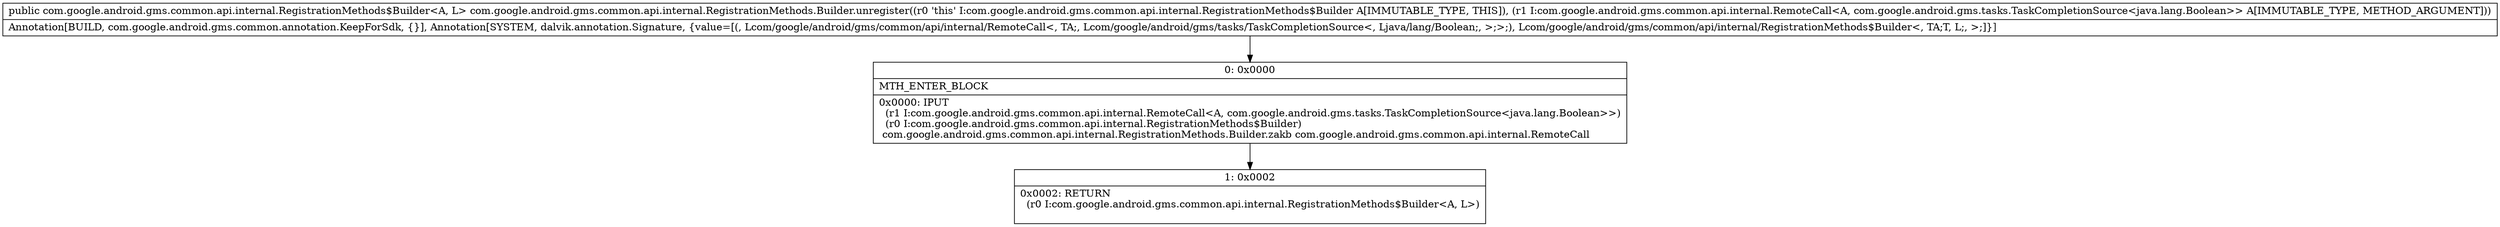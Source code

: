 digraph "CFG forcom.google.android.gms.common.api.internal.RegistrationMethods.Builder.unregister(Lcom\/google\/android\/gms\/common\/api\/internal\/RemoteCall;)Lcom\/google\/android\/gms\/common\/api\/internal\/RegistrationMethods$Builder;" {
Node_0 [shape=record,label="{0\:\ 0x0000|MTH_ENTER_BLOCK\l|0x0000: IPUT  \l  (r1 I:com.google.android.gms.common.api.internal.RemoteCall\<A, com.google.android.gms.tasks.TaskCompletionSource\<java.lang.Boolean\>\>)\l  (r0 I:com.google.android.gms.common.api.internal.RegistrationMethods$Builder)\l com.google.android.gms.common.api.internal.RegistrationMethods.Builder.zakb com.google.android.gms.common.api.internal.RemoteCall \l}"];
Node_1 [shape=record,label="{1\:\ 0x0002|0x0002: RETURN  \l  (r0 I:com.google.android.gms.common.api.internal.RegistrationMethods$Builder\<A, L\>)\l \l}"];
MethodNode[shape=record,label="{public com.google.android.gms.common.api.internal.RegistrationMethods$Builder\<A, L\> com.google.android.gms.common.api.internal.RegistrationMethods.Builder.unregister((r0 'this' I:com.google.android.gms.common.api.internal.RegistrationMethods$Builder A[IMMUTABLE_TYPE, THIS]), (r1 I:com.google.android.gms.common.api.internal.RemoteCall\<A, com.google.android.gms.tasks.TaskCompletionSource\<java.lang.Boolean\>\> A[IMMUTABLE_TYPE, METHOD_ARGUMENT]))  | Annotation[BUILD, com.google.android.gms.common.annotation.KeepForSdk, \{\}], Annotation[SYSTEM, dalvik.annotation.Signature, \{value=[(, Lcom\/google\/android\/gms\/common\/api\/internal\/RemoteCall\<, TA;, Lcom\/google\/android\/gms\/tasks\/TaskCompletionSource\<, Ljava\/lang\/Boolean;, \>;\>;), Lcom\/google\/android\/gms\/common\/api\/internal\/RegistrationMethods$Builder\<, TA;T, L;, \>;]\}]\l}"];
MethodNode -> Node_0;
Node_0 -> Node_1;
}

